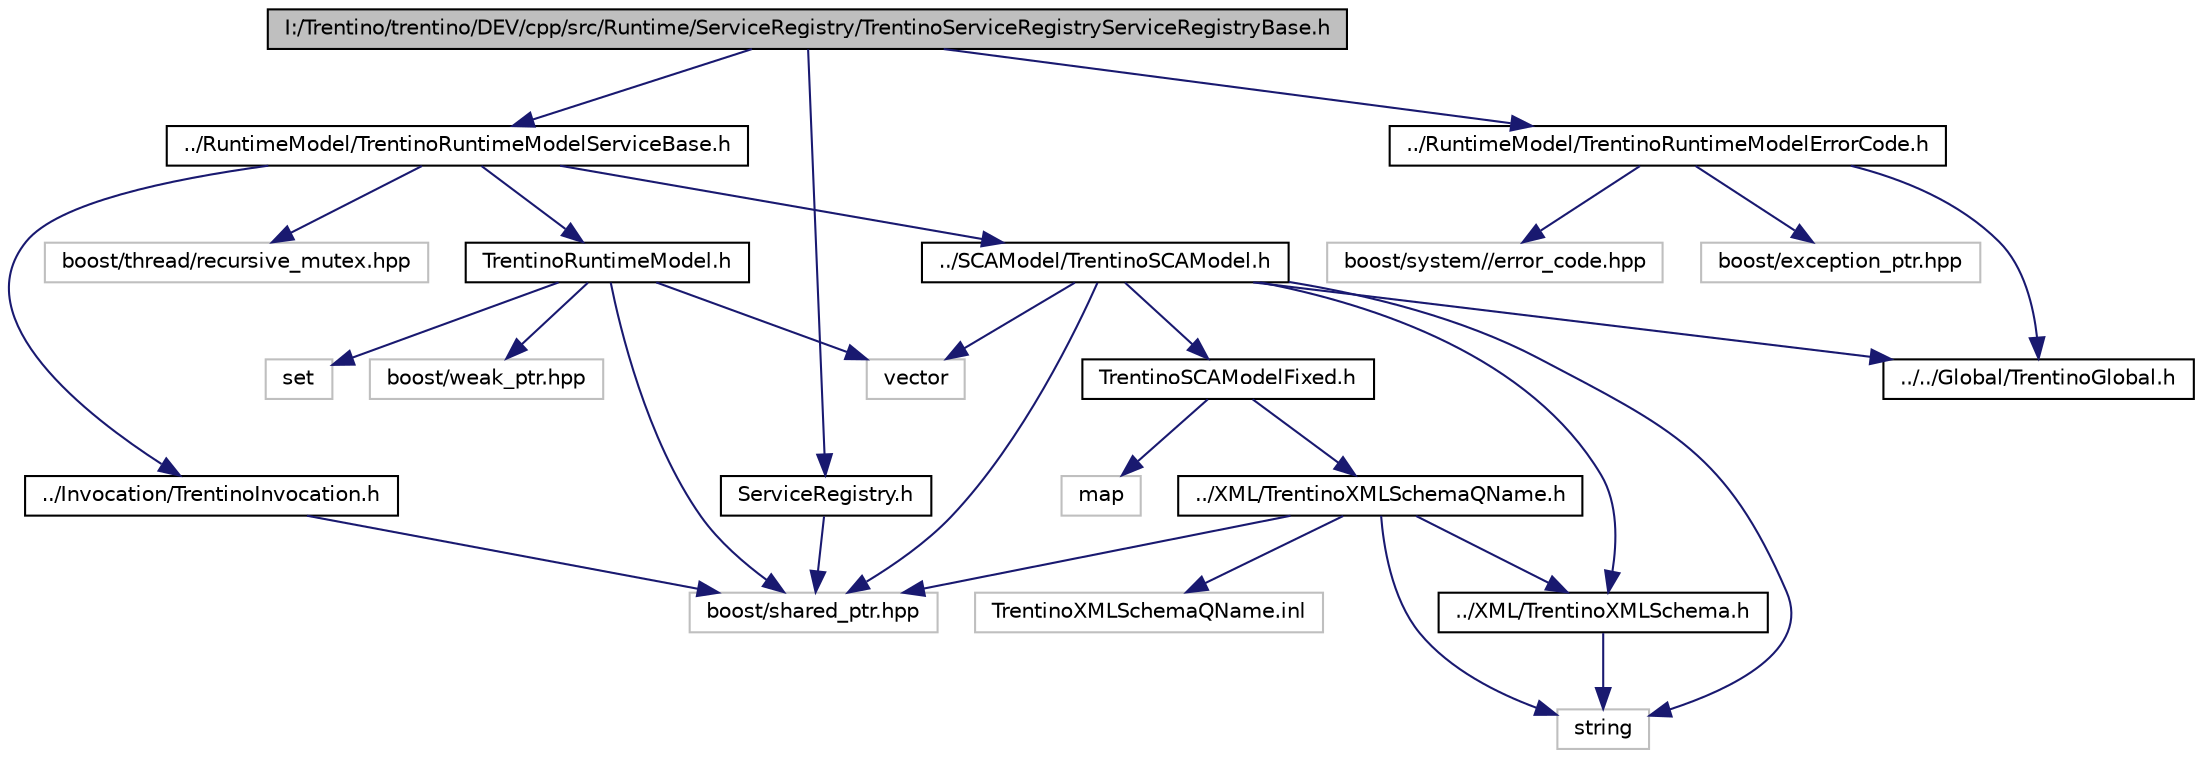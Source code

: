 digraph G
{
  edge [fontname="Helvetica",fontsize="10",labelfontname="Helvetica",labelfontsize="10"];
  node [fontname="Helvetica",fontsize="10",shape=record];
  Node1 [label="I:/Trentino/trentino/DEV/cpp/src/Runtime/ServiceRegistry/TrentinoServiceRegistryServiceRegistryBase.h",height=0.2,width=0.4,color="black", fillcolor="grey75", style="filled" fontcolor="black"];
  Node1 -> Node2 [color="midnightblue",fontsize="10",style="solid",fontname="Helvetica"];
  Node2 [label="ServiceRegistry.h",height=0.2,width=0.4,color="black", fillcolor="white", style="filled",URL="$_service_registry_8h.html"];
  Node2 -> Node3 [color="midnightblue",fontsize="10",style="solid",fontname="Helvetica"];
  Node3 [label="boost/shared_ptr.hpp",height=0.2,width=0.4,color="grey75", fillcolor="white", style="filled"];
  Node1 -> Node4 [color="midnightblue",fontsize="10",style="solid",fontname="Helvetica"];
  Node4 [label="../RuntimeModel/TrentinoRuntimeModelServiceBase.h",height=0.2,width=0.4,color="black", fillcolor="white", style="filled",URL="$_trentino_runtime_model_service_base_8h.html"];
  Node4 -> Node5 [color="midnightblue",fontsize="10",style="solid",fontname="Helvetica"];
  Node5 [label="boost/thread/recursive_mutex.hpp",height=0.2,width=0.4,color="grey75", fillcolor="white", style="filled"];
  Node4 -> Node6 [color="midnightblue",fontsize="10",style="solid",fontname="Helvetica"];
  Node6 [label="TrentinoRuntimeModel.h",height=0.2,width=0.4,color="black", fillcolor="white", style="filled",URL="$_trentino_runtime_model_8h.html"];
  Node6 -> Node7 [color="midnightblue",fontsize="10",style="solid",fontname="Helvetica"];
  Node7 [label="vector",height=0.2,width=0.4,color="grey75", fillcolor="white", style="filled"];
  Node6 -> Node8 [color="midnightblue",fontsize="10",style="solid",fontname="Helvetica"];
  Node8 [label="set",height=0.2,width=0.4,color="grey75", fillcolor="white", style="filled"];
  Node6 -> Node3 [color="midnightblue",fontsize="10",style="solid",fontname="Helvetica"];
  Node6 -> Node9 [color="midnightblue",fontsize="10",style="solid",fontname="Helvetica"];
  Node9 [label="boost/weak_ptr.hpp",height=0.2,width=0.4,color="grey75", fillcolor="white", style="filled"];
  Node4 -> Node10 [color="midnightblue",fontsize="10",style="solid",fontname="Helvetica"];
  Node10 [label="../SCAModel/TrentinoSCAModel.h",height=0.2,width=0.4,color="black", fillcolor="white", style="filled",URL="$_trentino_s_c_a_model_8h.html"];
  Node10 -> Node7 [color="midnightblue",fontsize="10",style="solid",fontname="Helvetica"];
  Node10 -> Node11 [color="midnightblue",fontsize="10",style="solid",fontname="Helvetica"];
  Node11 [label="string",height=0.2,width=0.4,color="grey75", fillcolor="white", style="filled"];
  Node10 -> Node3 [color="midnightblue",fontsize="10",style="solid",fontname="Helvetica"];
  Node10 -> Node12 [color="midnightblue",fontsize="10",style="solid",fontname="Helvetica"];
  Node12 [label="../../Global/TrentinoGlobal.h",height=0.2,width=0.4,color="black", fillcolor="white", style="filled",URL="$_trentino_global_8h.html"];
  Node10 -> Node13 [color="midnightblue",fontsize="10",style="solid",fontname="Helvetica"];
  Node13 [label="../XML/TrentinoXMLSchema.h",height=0.2,width=0.4,color="black", fillcolor="white", style="filled",URL="$_trentino_x_m_l_schema_8h.html"];
  Node13 -> Node11 [color="midnightblue",fontsize="10",style="solid",fontname="Helvetica"];
  Node10 -> Node14 [color="midnightblue",fontsize="10",style="solid",fontname="Helvetica"];
  Node14 [label="TrentinoSCAModelFixed.h",height=0.2,width=0.4,color="black", fillcolor="white", style="filled",URL="$_trentino_s_c_a_model_fixed_8h.html"];
  Node14 -> Node15 [color="midnightblue",fontsize="10",style="solid",fontname="Helvetica"];
  Node15 [label="map",height=0.2,width=0.4,color="grey75", fillcolor="white", style="filled"];
  Node14 -> Node16 [color="midnightblue",fontsize="10",style="solid",fontname="Helvetica"];
  Node16 [label="../XML/TrentinoXMLSchemaQName.h",height=0.2,width=0.4,color="black", fillcolor="white", style="filled",URL="$_trentino_x_m_l_schema_q_name_8h.html"];
  Node16 -> Node11 [color="midnightblue",fontsize="10",style="solid",fontname="Helvetica"];
  Node16 -> Node3 [color="midnightblue",fontsize="10",style="solid",fontname="Helvetica"];
  Node16 -> Node13 [color="midnightblue",fontsize="10",style="solid",fontname="Helvetica"];
  Node16 -> Node17 [color="midnightblue",fontsize="10",style="solid",fontname="Helvetica"];
  Node17 [label="TrentinoXMLSchemaQName.inl",height=0.2,width=0.4,color="grey75", fillcolor="white", style="filled"];
  Node4 -> Node18 [color="midnightblue",fontsize="10",style="solid",fontname="Helvetica"];
  Node18 [label="../Invocation/TrentinoInvocation.h",height=0.2,width=0.4,color="black", fillcolor="white", style="filled",URL="$_trentino_invocation_8h.html"];
  Node18 -> Node3 [color="midnightblue",fontsize="10",style="solid",fontname="Helvetica"];
  Node1 -> Node19 [color="midnightblue",fontsize="10",style="solid",fontname="Helvetica"];
  Node19 [label="../RuntimeModel/TrentinoRuntimeModelErrorCode.h",height=0.2,width=0.4,color="black", fillcolor="white", style="filled",URL="$_trentino_runtime_model_error_code_8h.html"];
  Node19 -> Node20 [color="midnightblue",fontsize="10",style="solid",fontname="Helvetica"];
  Node20 [label="boost/system//error_code.hpp",height=0.2,width=0.4,color="grey75", fillcolor="white", style="filled"];
  Node19 -> Node21 [color="midnightblue",fontsize="10",style="solid",fontname="Helvetica"];
  Node21 [label="boost/exception_ptr.hpp",height=0.2,width=0.4,color="grey75", fillcolor="white", style="filled"];
  Node19 -> Node12 [color="midnightblue",fontsize="10",style="solid",fontname="Helvetica"];
}
